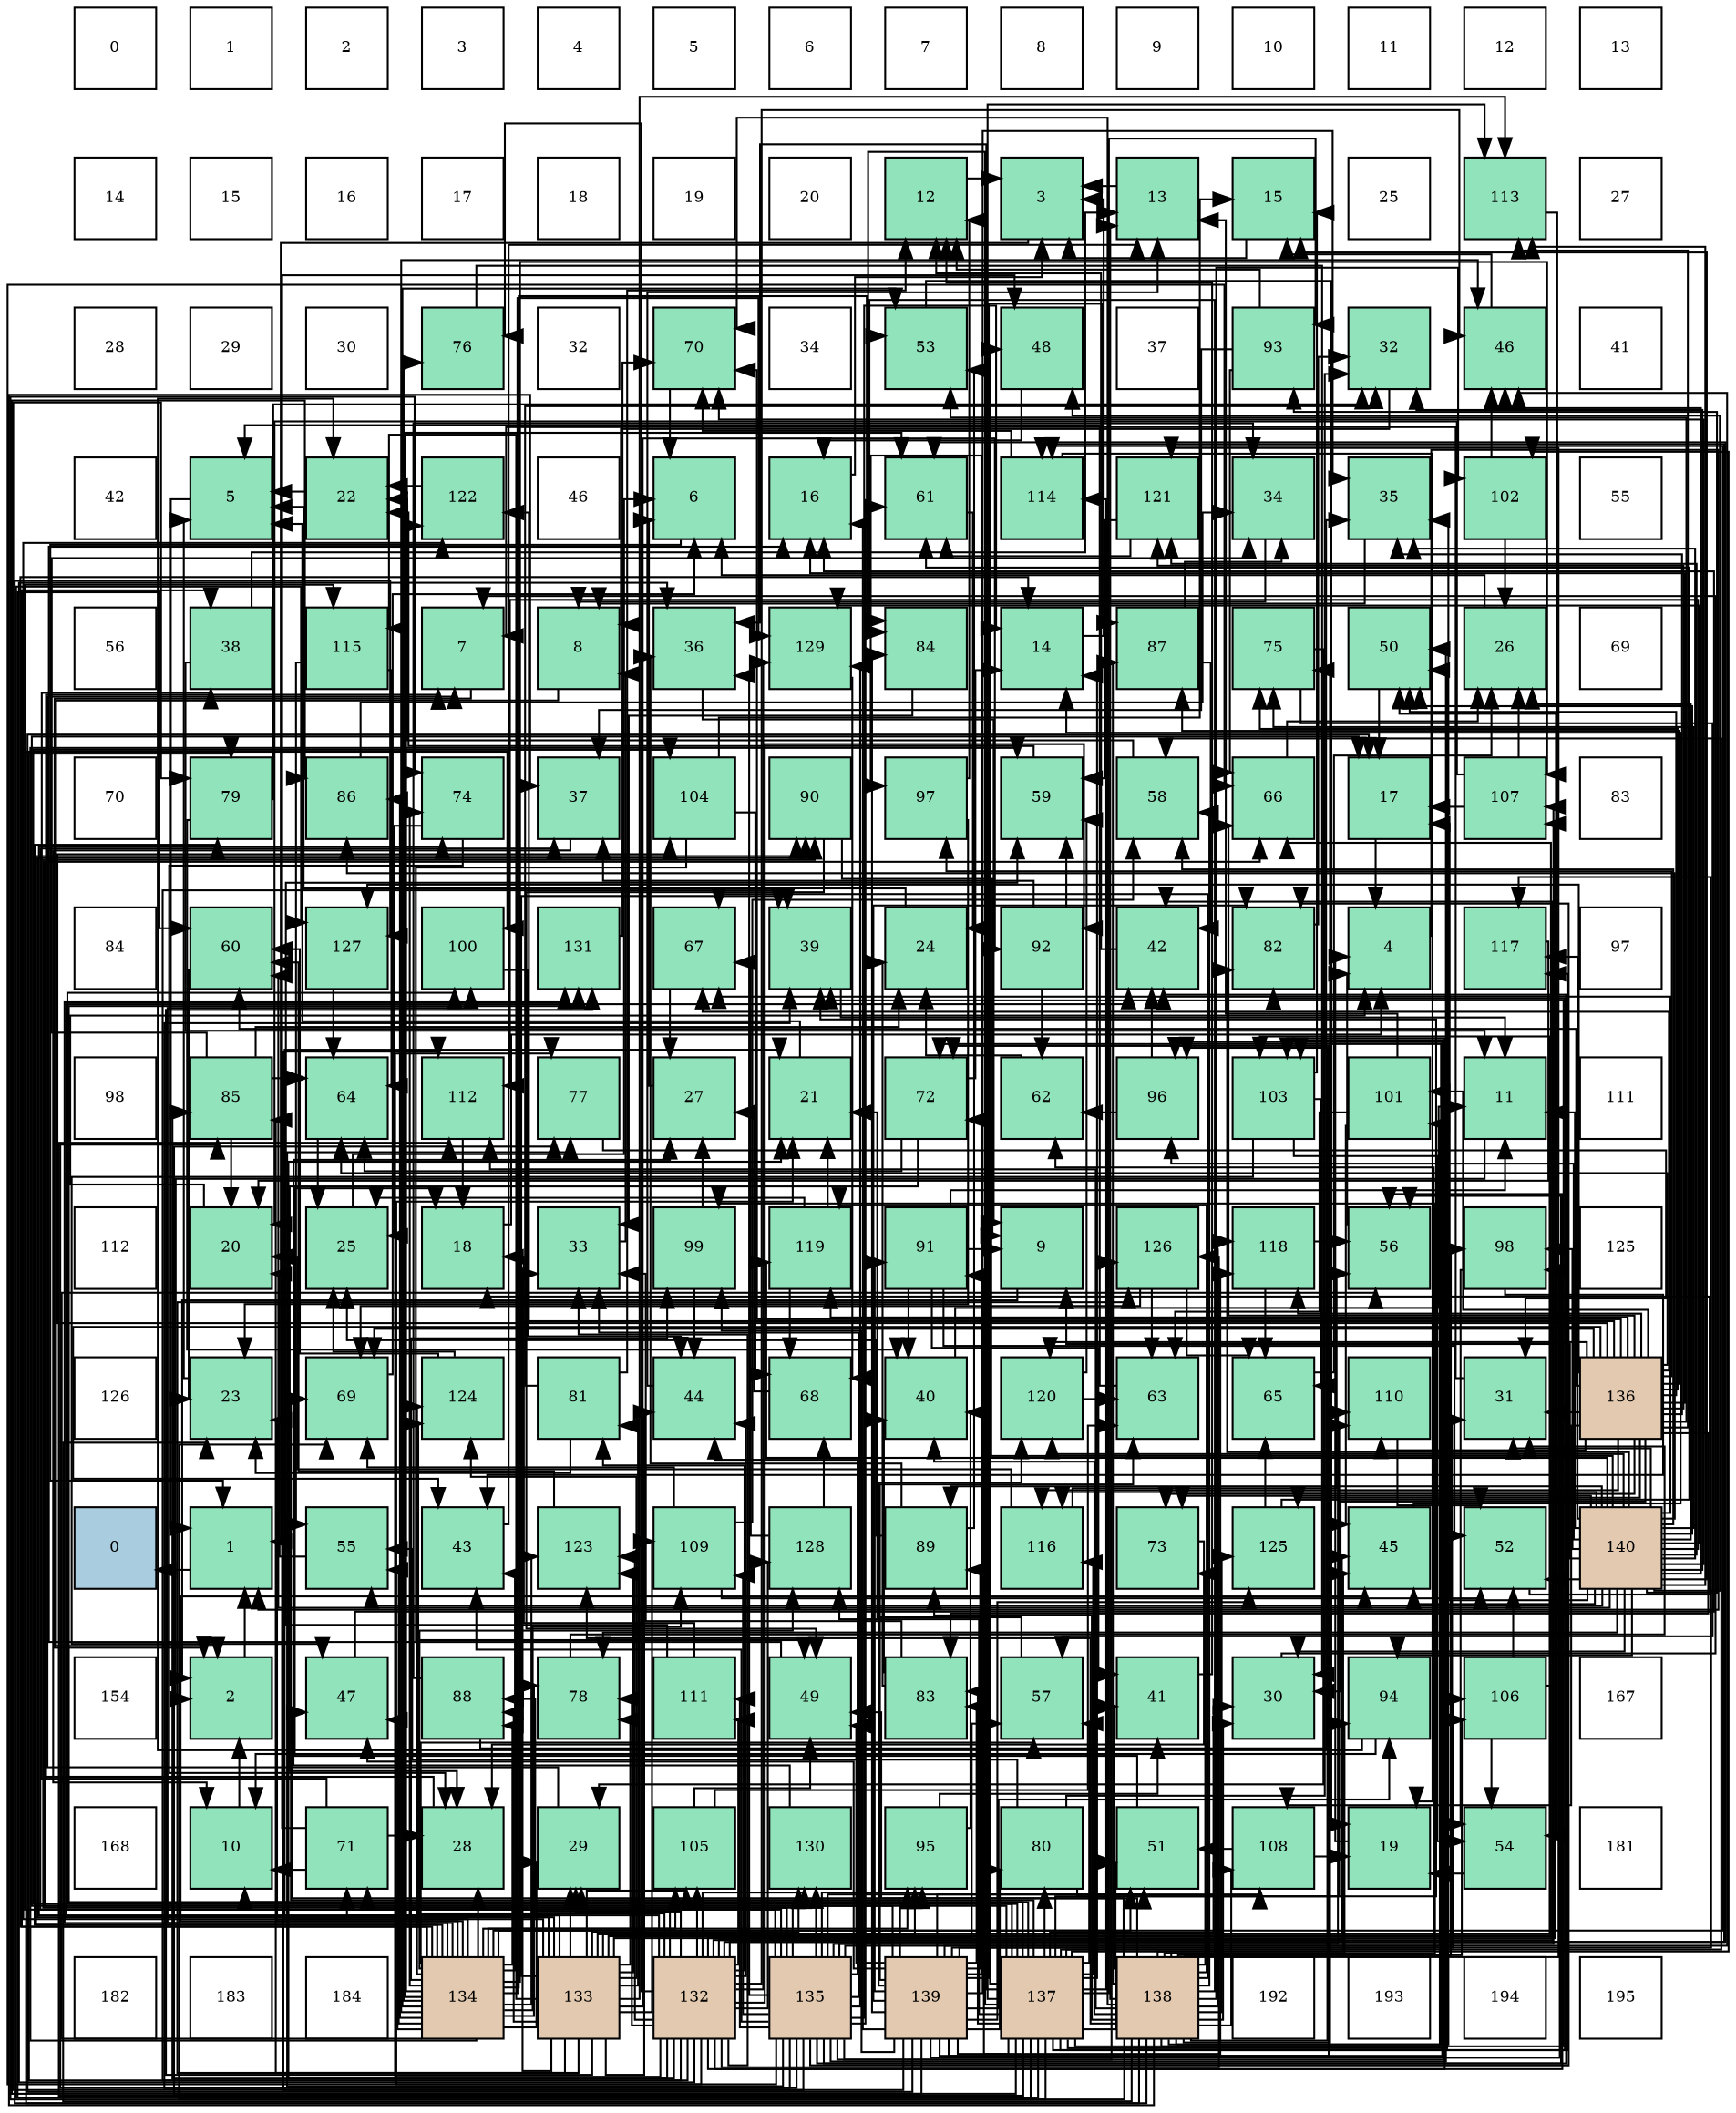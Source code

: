 digraph layout{
 rankdir=TB;
 splines=ortho;
 node [style=filled shape=square fixedsize=true width=0.6];
0[label="0", fontsize=8, fillcolor="#ffffff"];
1[label="1", fontsize=8, fillcolor="#ffffff"];
2[label="2", fontsize=8, fillcolor="#ffffff"];
3[label="3", fontsize=8, fillcolor="#ffffff"];
4[label="4", fontsize=8, fillcolor="#ffffff"];
5[label="5", fontsize=8, fillcolor="#ffffff"];
6[label="6", fontsize=8, fillcolor="#ffffff"];
7[label="7", fontsize=8, fillcolor="#ffffff"];
8[label="8", fontsize=8, fillcolor="#ffffff"];
9[label="9", fontsize=8, fillcolor="#ffffff"];
10[label="10", fontsize=8, fillcolor="#ffffff"];
11[label="11", fontsize=8, fillcolor="#ffffff"];
12[label="12", fontsize=8, fillcolor="#ffffff"];
13[label="13", fontsize=8, fillcolor="#ffffff"];
14[label="14", fontsize=8, fillcolor="#ffffff"];
15[label="15", fontsize=8, fillcolor="#ffffff"];
16[label="16", fontsize=8, fillcolor="#ffffff"];
17[label="17", fontsize=8, fillcolor="#ffffff"];
18[label="18", fontsize=8, fillcolor="#ffffff"];
19[label="19", fontsize=8, fillcolor="#ffffff"];
20[label="20", fontsize=8, fillcolor="#ffffff"];
21[label="12", fontsize=8, fillcolor="#91e3bb"];
22[label="3", fontsize=8, fillcolor="#91e3bb"];
23[label="13", fontsize=8, fillcolor="#91e3bb"];
24[label="15", fontsize=8, fillcolor="#91e3bb"];
25[label="25", fontsize=8, fillcolor="#ffffff"];
26[label="113", fontsize=8, fillcolor="#91e3bb"];
27[label="27", fontsize=8, fillcolor="#ffffff"];
28[label="28", fontsize=8, fillcolor="#ffffff"];
29[label="29", fontsize=8, fillcolor="#ffffff"];
30[label="30", fontsize=8, fillcolor="#ffffff"];
31[label="76", fontsize=8, fillcolor="#91e3bb"];
32[label="32", fontsize=8, fillcolor="#ffffff"];
33[label="70", fontsize=8, fillcolor="#91e3bb"];
34[label="34", fontsize=8, fillcolor="#ffffff"];
35[label="53", fontsize=8, fillcolor="#91e3bb"];
36[label="48", fontsize=8, fillcolor="#91e3bb"];
37[label="37", fontsize=8, fillcolor="#ffffff"];
38[label="93", fontsize=8, fillcolor="#91e3bb"];
39[label="32", fontsize=8, fillcolor="#91e3bb"];
40[label="46", fontsize=8, fillcolor="#91e3bb"];
41[label="41", fontsize=8, fillcolor="#ffffff"];
42[label="42", fontsize=8, fillcolor="#ffffff"];
43[label="5", fontsize=8, fillcolor="#91e3bb"];
44[label="22", fontsize=8, fillcolor="#91e3bb"];
45[label="122", fontsize=8, fillcolor="#91e3bb"];
46[label="46", fontsize=8, fillcolor="#ffffff"];
47[label="6", fontsize=8, fillcolor="#91e3bb"];
48[label="16", fontsize=8, fillcolor="#91e3bb"];
49[label="61", fontsize=8, fillcolor="#91e3bb"];
50[label="114", fontsize=8, fillcolor="#91e3bb"];
51[label="121", fontsize=8, fillcolor="#91e3bb"];
52[label="34", fontsize=8, fillcolor="#91e3bb"];
53[label="35", fontsize=8, fillcolor="#91e3bb"];
54[label="102", fontsize=8, fillcolor="#91e3bb"];
55[label="55", fontsize=8, fillcolor="#ffffff"];
56[label="56", fontsize=8, fillcolor="#ffffff"];
57[label="38", fontsize=8, fillcolor="#91e3bb"];
58[label="115", fontsize=8, fillcolor="#91e3bb"];
59[label="7", fontsize=8, fillcolor="#91e3bb"];
60[label="8", fontsize=8, fillcolor="#91e3bb"];
61[label="36", fontsize=8, fillcolor="#91e3bb"];
62[label="129", fontsize=8, fillcolor="#91e3bb"];
63[label="84", fontsize=8, fillcolor="#91e3bb"];
64[label="14", fontsize=8, fillcolor="#91e3bb"];
65[label="87", fontsize=8, fillcolor="#91e3bb"];
66[label="75", fontsize=8, fillcolor="#91e3bb"];
67[label="50", fontsize=8, fillcolor="#91e3bb"];
68[label="26", fontsize=8, fillcolor="#91e3bb"];
69[label="69", fontsize=8, fillcolor="#ffffff"];
70[label="70", fontsize=8, fillcolor="#ffffff"];
71[label="79", fontsize=8, fillcolor="#91e3bb"];
72[label="86", fontsize=8, fillcolor="#91e3bb"];
73[label="74", fontsize=8, fillcolor="#91e3bb"];
74[label="37", fontsize=8, fillcolor="#91e3bb"];
75[label="104", fontsize=8, fillcolor="#91e3bb"];
76[label="90", fontsize=8, fillcolor="#91e3bb"];
77[label="97", fontsize=8, fillcolor="#91e3bb"];
78[label="59", fontsize=8, fillcolor="#91e3bb"];
79[label="58", fontsize=8, fillcolor="#91e3bb"];
80[label="66", fontsize=8, fillcolor="#91e3bb"];
81[label="17", fontsize=8, fillcolor="#91e3bb"];
82[label="107", fontsize=8, fillcolor="#91e3bb"];
83[label="83", fontsize=8, fillcolor="#ffffff"];
84[label="84", fontsize=8, fillcolor="#ffffff"];
85[label="60", fontsize=8, fillcolor="#91e3bb"];
86[label="127", fontsize=8, fillcolor="#91e3bb"];
87[label="100", fontsize=8, fillcolor="#91e3bb"];
88[label="131", fontsize=8, fillcolor="#91e3bb"];
89[label="67", fontsize=8, fillcolor="#91e3bb"];
90[label="39", fontsize=8, fillcolor="#91e3bb"];
91[label="24", fontsize=8, fillcolor="#91e3bb"];
92[label="92", fontsize=8, fillcolor="#91e3bb"];
93[label="42", fontsize=8, fillcolor="#91e3bb"];
94[label="82", fontsize=8, fillcolor="#91e3bb"];
95[label="4", fontsize=8, fillcolor="#91e3bb"];
96[label="117", fontsize=8, fillcolor="#91e3bb"];
97[label="97", fontsize=8, fillcolor="#ffffff"];
98[label="98", fontsize=8, fillcolor="#ffffff"];
99[label="85", fontsize=8, fillcolor="#91e3bb"];
100[label="64", fontsize=8, fillcolor="#91e3bb"];
101[label="112", fontsize=8, fillcolor="#91e3bb"];
102[label="77", fontsize=8, fillcolor="#91e3bb"];
103[label="27", fontsize=8, fillcolor="#91e3bb"];
104[label="21", fontsize=8, fillcolor="#91e3bb"];
105[label="72", fontsize=8, fillcolor="#91e3bb"];
106[label="62", fontsize=8, fillcolor="#91e3bb"];
107[label="96", fontsize=8, fillcolor="#91e3bb"];
108[label="103", fontsize=8, fillcolor="#91e3bb"];
109[label="101", fontsize=8, fillcolor="#91e3bb"];
110[label="11", fontsize=8, fillcolor="#91e3bb"];
111[label="111", fontsize=8, fillcolor="#ffffff"];
112[label="112", fontsize=8, fillcolor="#ffffff"];
113[label="20", fontsize=8, fillcolor="#91e3bb"];
114[label="25", fontsize=8, fillcolor="#91e3bb"];
115[label="18", fontsize=8, fillcolor="#91e3bb"];
116[label="33", fontsize=8, fillcolor="#91e3bb"];
117[label="99", fontsize=8, fillcolor="#91e3bb"];
118[label="119", fontsize=8, fillcolor="#91e3bb"];
119[label="91", fontsize=8, fillcolor="#91e3bb"];
120[label="9", fontsize=8, fillcolor="#91e3bb"];
121[label="126", fontsize=8, fillcolor="#91e3bb"];
122[label="118", fontsize=8, fillcolor="#91e3bb"];
123[label="56", fontsize=8, fillcolor="#91e3bb"];
124[label="98", fontsize=8, fillcolor="#91e3bb"];
125[label="125", fontsize=8, fillcolor="#ffffff"];
126[label="126", fontsize=8, fillcolor="#ffffff"];
127[label="23", fontsize=8, fillcolor="#91e3bb"];
128[label="69", fontsize=8, fillcolor="#91e3bb"];
129[label="124", fontsize=8, fillcolor="#91e3bb"];
130[label="81", fontsize=8, fillcolor="#91e3bb"];
131[label="44", fontsize=8, fillcolor="#91e3bb"];
132[label="68", fontsize=8, fillcolor="#91e3bb"];
133[label="40", fontsize=8, fillcolor="#91e3bb"];
134[label="120", fontsize=8, fillcolor="#91e3bb"];
135[label="63", fontsize=8, fillcolor="#91e3bb"];
136[label="65", fontsize=8, fillcolor="#91e3bb"];
137[label="110", fontsize=8, fillcolor="#91e3bb"];
138[label="31", fontsize=8, fillcolor="#91e3bb"];
139[label="136", fontsize=8, fillcolor="#e3c9af"];
140[label="0", fontsize=8, fillcolor="#a9ccde"];
141[label="1", fontsize=8, fillcolor="#91e3bb"];
142[label="55", fontsize=8, fillcolor="#91e3bb"];
143[label="43", fontsize=8, fillcolor="#91e3bb"];
144[label="123", fontsize=8, fillcolor="#91e3bb"];
145[label="109", fontsize=8, fillcolor="#91e3bb"];
146[label="128", fontsize=8, fillcolor="#91e3bb"];
147[label="89", fontsize=8, fillcolor="#91e3bb"];
148[label="116", fontsize=8, fillcolor="#91e3bb"];
149[label="73", fontsize=8, fillcolor="#91e3bb"];
150[label="125", fontsize=8, fillcolor="#91e3bb"];
151[label="45", fontsize=8, fillcolor="#91e3bb"];
152[label="52", fontsize=8, fillcolor="#91e3bb"];
153[label="140", fontsize=8, fillcolor="#e3c9af"];
154[label="154", fontsize=8, fillcolor="#ffffff"];
155[label="2", fontsize=8, fillcolor="#91e3bb"];
156[label="47", fontsize=8, fillcolor="#91e3bb"];
157[label="88", fontsize=8, fillcolor="#91e3bb"];
158[label="78", fontsize=8, fillcolor="#91e3bb"];
159[label="111", fontsize=8, fillcolor="#91e3bb"];
160[label="49", fontsize=8, fillcolor="#91e3bb"];
161[label="83", fontsize=8, fillcolor="#91e3bb"];
162[label="57", fontsize=8, fillcolor="#91e3bb"];
163[label="41", fontsize=8, fillcolor="#91e3bb"];
164[label="30", fontsize=8, fillcolor="#91e3bb"];
165[label="94", fontsize=8, fillcolor="#91e3bb"];
166[label="106", fontsize=8, fillcolor="#91e3bb"];
167[label="167", fontsize=8, fillcolor="#ffffff"];
168[label="168", fontsize=8, fillcolor="#ffffff"];
169[label="10", fontsize=8, fillcolor="#91e3bb"];
170[label="71", fontsize=8, fillcolor="#91e3bb"];
171[label="28", fontsize=8, fillcolor="#91e3bb"];
172[label="29", fontsize=8, fillcolor="#91e3bb"];
173[label="105", fontsize=8, fillcolor="#91e3bb"];
174[label="130", fontsize=8, fillcolor="#91e3bb"];
175[label="95", fontsize=8, fillcolor="#91e3bb"];
176[label="80", fontsize=8, fillcolor="#91e3bb"];
177[label="51", fontsize=8, fillcolor="#91e3bb"];
178[label="108", fontsize=8, fillcolor="#91e3bb"];
179[label="19", fontsize=8, fillcolor="#91e3bb"];
180[label="54", fontsize=8, fillcolor="#91e3bb"];
181[label="181", fontsize=8, fillcolor="#ffffff"];
182[label="182", fontsize=8, fillcolor="#ffffff"];
183[label="183", fontsize=8, fillcolor="#ffffff"];
184[label="184", fontsize=8, fillcolor="#ffffff"];
185[label="134", fontsize=8, fillcolor="#e3c9af"];
186[label="133", fontsize=8, fillcolor="#e3c9af"];
187[label="132", fontsize=8, fillcolor="#e3c9af"];
188[label="135", fontsize=8, fillcolor="#e3c9af"];
189[label="139", fontsize=8, fillcolor="#e3c9af"];
190[label="137", fontsize=8, fillcolor="#e3c9af"];
191[label="138", fontsize=8, fillcolor="#e3c9af"];
192[label="192", fontsize=8, fillcolor="#ffffff"];
193[label="193", fontsize=8, fillcolor="#ffffff"];
194[label="194", fontsize=8, fillcolor="#ffffff"];
195[label="195", fontsize=8, fillcolor="#ffffff"];
edge [constraint=false, style=vis];141 -> 140;
155 -> 141;
22 -> 141;
95 -> 141;
43 -> 141;
47 -> 141;
59 -> 155;
60 -> 155;
120 -> 155;
169 -> 155;
110 -> 155;
21 -> 22;
23 -> 22;
64 -> 22;
24 -> 22;
48 -> 22;
81 -> 95;
115 -> 95;
179 -> 95;
113 -> 95;
104 -> 43;
44 -> 43;
127 -> 43;
91 -> 43;
114 -> 47;
68 -> 47;
103 -> 47;
171 -> 59;
172 -> 59;
164 -> 59;
138 -> 59;
39 -> 60;
116 -> 60;
52 -> 60;
53 -> 60;
61 -> 120;
74 -> 169;
57 -> 110;
57 -> 23;
90 -> 110;
133 -> 110;
163 -> 21;
93 -> 21;
143 -> 23;
131 -> 23;
151 -> 64;
40 -> 24;
156 -> 48;
36 -> 48;
160 -> 48;
67 -> 81;
177 -> 115;
152 -> 115;
35 -> 179;
180 -> 179;
142 -> 113;
123 -> 95;
162 -> 104;
79 -> 44;
78 -> 44;
85 -> 127;
49 -> 91;
106 -> 91;
135 -> 43;
100 -> 114;
136 -> 68;
80 -> 68;
89 -> 103;
132 -> 103;
128 -> 47;
33 -> 47;
170 -> 169;
170 -> 171;
170 -> 57;
170 -> 36;
105 -> 64;
105 -> 171;
105 -> 100;
149 -> 171;
73 -> 114;
73 -> 171;
66 -> 172;
66 -> 162;
31 -> 164;
102 -> 138;
158 -> 138;
71 -> 39;
71 -> 133;
176 -> 39;
176 -> 90;
176 -> 142;
130 -> 21;
130 -> 127;
130 -> 39;
94 -> 39;
161 -> 91;
161 -> 116;
161 -> 133;
63 -> 116;
99 -> 113;
99 -> 91;
99 -> 52;
99 -> 100;
72 -> 52;
65 -> 52;
65 -> 93;
157 -> 52;
157 -> 53;
147 -> 114;
147 -> 61;
147 -> 35;
76 -> 120;
76 -> 160;
119 -> 120;
119 -> 110;
119 -> 133;
119 -> 163;
119 -> 152;
92 -> 74;
92 -> 78;
92 -> 106;
38 -> 21;
38 -> 74;
38 -> 80;
165 -> 169;
165 -> 44;
175 -> 133;
175 -> 163;
107 -> 93;
107 -> 106;
77 -> 21;
77 -> 127;
124 -> 143;
124 -> 180;
117 -> 103;
117 -> 131;
87 -> 131;
109 -> 23;
109 -> 151;
109 -> 135;
54 -> 68;
54 -> 40;
108 -> 24;
108 -> 156;
108 -> 180;
108 -> 136;
75 -> 24;
75 -> 160;
75 -> 132;
173 -> 160;
173 -> 135;
166 -> 67;
166 -> 152;
166 -> 180;
82 -> 81;
82 -> 113;
82 -> 68;
178 -> 179;
178 -> 177;
145 -> 152;
145 -> 79;
145 -> 128;
137 -> 152;
159 -> 115;
159 -> 78;
101 -> 115;
26 -> 180;
50 -> 179;
50 -> 33;
58 -> 142;
58 -> 100;
148 -> 113;
148 -> 123;
96 -> 113;
122 -> 123;
122 -> 136;
118 -> 104;
118 -> 114;
118 -> 132;
134 -> 78;
134 -> 135;
51 -> 78;
51 -> 49;
45 -> 44;
144 -> 85;
129 -> 114;
129 -> 85;
150 -> 49;
150 -> 136;
121 -> 135;
121 -> 136;
121 -> 128;
86 -> 100;
146 -> 89;
146 -> 132;
62 -> 132;
174 -> 103;
88 -> 33;
187 -> 104;
187 -> 172;
187 -> 116;
187 -> 61;
187 -> 90;
187 -> 93;
187 -> 131;
187 -> 151;
187 -> 40;
187 -> 123;
187 -> 162;
187 -> 49;
187 -> 80;
187 -> 73;
187 -> 31;
187 -> 102;
187 -> 158;
187 -> 71;
187 -> 130;
187 -> 99;
187 -> 157;
187 -> 92;
187 -> 108;
187 -> 173;
187 -> 159;
187 -> 50;
187 -> 144;
187 -> 129;
187 -> 121;
187 -> 146;
187 -> 62;
187 -> 174;
186 -> 172;
186 -> 116;
186 -> 90;
186 -> 93;
186 -> 131;
186 -> 80;
186 -> 170;
186 -> 158;
186 -> 130;
186 -> 99;
186 -> 157;
186 -> 76;
186 -> 92;
186 -> 175;
186 -> 108;
186 -> 173;
186 -> 82;
186 -> 145;
186 -> 26;
186 -> 58;
186 -> 45;
186 -> 144;
186 -> 129;
186 -> 121;
186 -> 174;
186 -> 88;
185 -> 64;
185 -> 104;
185 -> 127;
185 -> 171;
185 -> 172;
185 -> 57;
185 -> 143;
185 -> 151;
185 -> 40;
185 -> 156;
185 -> 177;
185 -> 35;
185 -> 142;
185 -> 123;
185 -> 162;
185 -> 78;
185 -> 49;
185 -> 73;
185 -> 31;
185 -> 158;
185 -> 71;
185 -> 63;
185 -> 72;
185 -> 157;
185 -> 76;
185 -> 175;
185 -> 117;
185 -> 87;
185 -> 173;
185 -> 82;
185 -> 145;
185 -> 50;
185 -> 45;
185 -> 144;
185 -> 129;
185 -> 146;
185 -> 62;
185 -> 88;
188 -> 64;
188 -> 104;
188 -> 116;
188 -> 61;
188 -> 74;
188 -> 90;
188 -> 93;
188 -> 143;
188 -> 131;
188 -> 40;
188 -> 67;
188 -> 177;
188 -> 123;
188 -> 49;
188 -> 170;
188 -> 102;
188 -> 71;
188 -> 94;
188 -> 99;
188 -> 76;
188 -> 175;
188 -> 108;
188 -> 82;
188 -> 145;
188 -> 137;
188 -> 159;
188 -> 58;
188 -> 121;
188 -> 62;
188 -> 174;
139 -> 48;
139 -> 164;
139 -> 138;
139 -> 53;
139 -> 143;
139 -> 67;
139 -> 35;
139 -> 85;
139 -> 100;
139 -> 80;
139 -> 89;
139 -> 128;
139 -> 33;
139 -> 149;
139 -> 66;
139 -> 161;
139 -> 65;
139 -> 77;
139 -> 109;
139 -> 75;
139 -> 178;
139 -> 137;
139 -> 26;
139 -> 148;
139 -> 122;
139 -> 118;
139 -> 134;
139 -> 51;
139 -> 45;
139 -> 150;
139 -> 86;
190 -> 169;
190 -> 64;
190 -> 81;
190 -> 172;
190 -> 164;
190 -> 61;
190 -> 36;
190 -> 67;
190 -> 177;
190 -> 35;
190 -> 162;
190 -> 79;
190 -> 85;
190 -> 106;
190 -> 73;
190 -> 102;
190 -> 176;
190 -> 94;
190 -> 161;
190 -> 119;
190 -> 38;
190 -> 87;
190 -> 109;
190 -> 54;
190 -> 75;
190 -> 137;
190 -> 101;
190 -> 26;
190 -> 50;
190 -> 148;
190 -> 96;
190 -> 86;
190 -> 146;
190 -> 88;
191 -> 23;
191 -> 127;
191 -> 164;
191 -> 53;
191 -> 74;
191 -> 90;
191 -> 133;
191 -> 163;
191 -> 151;
191 -> 156;
191 -> 160;
191 -> 79;
191 -> 89;
191 -> 128;
191 -> 33;
191 -> 105;
191 -> 149;
191 -> 66;
191 -> 63;
191 -> 65;
191 -> 147;
191 -> 165;
191 -> 107;
191 -> 124;
191 -> 117;
191 -> 87;
191 -> 54;
191 -> 166;
191 -> 178;
191 -> 101;
191 -> 122;
191 -> 118;
191 -> 51;
191 -> 144;
191 -> 150;
191 -> 86;
189 -> 48;
189 -> 81;
189 -> 138;
189 -> 53;
189 -> 156;
189 -> 160;
189 -> 135;
189 -> 80;
189 -> 128;
189 -> 105;
189 -> 176;
189 -> 94;
189 -> 161;
189 -> 63;
189 -> 72;
189 -> 65;
189 -> 147;
189 -> 119;
189 -> 165;
189 -> 107;
189 -> 77;
189 -> 124;
189 -> 117;
189 -> 166;
189 -> 178;
189 -> 101;
189 -> 96;
189 -> 122;
189 -> 134;
189 -> 150;
153 -> 120;
153 -> 110;
153 -> 24;
153 -> 81;
153 -> 68;
153 -> 164;
153 -> 138;
153 -> 39;
153 -> 53;
153 -> 151;
153 -> 40;
153 -> 36;
153 -> 67;
153 -> 152;
153 -> 142;
153 -> 79;
153 -> 85;
153 -> 89;
153 -> 33;
153 -> 105;
153 -> 149;
153 -> 66;
153 -> 158;
153 -> 94;
153 -> 72;
153 -> 147;
153 -> 38;
153 -> 165;
153 -> 107;
153 -> 124;
153 -> 101;
153 -> 26;
153 -> 148;
153 -> 96;
153 -> 118;
153 -> 134;
153 -> 51;
153 -> 62;
edge [constraint=true, style=invis];
0 -> 14 -> 28 -> 42 -> 56 -> 70 -> 84 -> 98 -> 112 -> 126 -> 140 -> 154 -> 168 -> 182;
1 -> 15 -> 29 -> 43 -> 57 -> 71 -> 85 -> 99 -> 113 -> 127 -> 141 -> 155 -> 169 -> 183;
2 -> 16 -> 30 -> 44 -> 58 -> 72 -> 86 -> 100 -> 114 -> 128 -> 142 -> 156 -> 170 -> 184;
3 -> 17 -> 31 -> 45 -> 59 -> 73 -> 87 -> 101 -> 115 -> 129 -> 143 -> 157 -> 171 -> 185;
4 -> 18 -> 32 -> 46 -> 60 -> 74 -> 88 -> 102 -> 116 -> 130 -> 144 -> 158 -> 172 -> 186;
5 -> 19 -> 33 -> 47 -> 61 -> 75 -> 89 -> 103 -> 117 -> 131 -> 145 -> 159 -> 173 -> 187;
6 -> 20 -> 34 -> 48 -> 62 -> 76 -> 90 -> 104 -> 118 -> 132 -> 146 -> 160 -> 174 -> 188;
7 -> 21 -> 35 -> 49 -> 63 -> 77 -> 91 -> 105 -> 119 -> 133 -> 147 -> 161 -> 175 -> 189;
8 -> 22 -> 36 -> 50 -> 64 -> 78 -> 92 -> 106 -> 120 -> 134 -> 148 -> 162 -> 176 -> 190;
9 -> 23 -> 37 -> 51 -> 65 -> 79 -> 93 -> 107 -> 121 -> 135 -> 149 -> 163 -> 177 -> 191;
10 -> 24 -> 38 -> 52 -> 66 -> 80 -> 94 -> 108 -> 122 -> 136 -> 150 -> 164 -> 178 -> 192;
11 -> 25 -> 39 -> 53 -> 67 -> 81 -> 95 -> 109 -> 123 -> 137 -> 151 -> 165 -> 179 -> 193;
12 -> 26 -> 40 -> 54 -> 68 -> 82 -> 96 -> 110 -> 124 -> 138 -> 152 -> 166 -> 180 -> 194;
13 -> 27 -> 41 -> 55 -> 69 -> 83 -> 97 -> 111 -> 125 -> 139 -> 153 -> 167 -> 181 -> 195;
rank = same {0 -> 1 -> 2 -> 3 -> 4 -> 5 -> 6 -> 7 -> 8 -> 9 -> 10 -> 11 -> 12 -> 13};
rank = same {14 -> 15 -> 16 -> 17 -> 18 -> 19 -> 20 -> 21 -> 22 -> 23 -> 24 -> 25 -> 26 -> 27};
rank = same {28 -> 29 -> 30 -> 31 -> 32 -> 33 -> 34 -> 35 -> 36 -> 37 -> 38 -> 39 -> 40 -> 41};
rank = same {42 -> 43 -> 44 -> 45 -> 46 -> 47 -> 48 -> 49 -> 50 -> 51 -> 52 -> 53 -> 54 -> 55};
rank = same {56 -> 57 -> 58 -> 59 -> 60 -> 61 -> 62 -> 63 -> 64 -> 65 -> 66 -> 67 -> 68 -> 69};
rank = same {70 -> 71 -> 72 -> 73 -> 74 -> 75 -> 76 -> 77 -> 78 -> 79 -> 80 -> 81 -> 82 -> 83};
rank = same {84 -> 85 -> 86 -> 87 -> 88 -> 89 -> 90 -> 91 -> 92 -> 93 -> 94 -> 95 -> 96 -> 97};
rank = same {98 -> 99 -> 100 -> 101 -> 102 -> 103 -> 104 -> 105 -> 106 -> 107 -> 108 -> 109 -> 110 -> 111};
rank = same {112 -> 113 -> 114 -> 115 -> 116 -> 117 -> 118 -> 119 -> 120 -> 121 -> 122 -> 123 -> 124 -> 125};
rank = same {126 -> 127 -> 128 -> 129 -> 130 -> 131 -> 132 -> 133 -> 134 -> 135 -> 136 -> 137 -> 138 -> 139};
rank = same {140 -> 141 -> 142 -> 143 -> 144 -> 145 -> 146 -> 147 -> 148 -> 149 -> 150 -> 151 -> 152 -> 153};
rank = same {154 -> 155 -> 156 -> 157 -> 158 -> 159 -> 160 -> 161 -> 162 -> 163 -> 164 -> 165 -> 166 -> 167};
rank = same {168 -> 169 -> 170 -> 171 -> 172 -> 173 -> 174 -> 175 -> 176 -> 177 -> 178 -> 179 -> 180 -> 181};
rank = same {182 -> 183 -> 184 -> 185 -> 186 -> 187 -> 188 -> 189 -> 190 -> 191 -> 192 -> 193 -> 194 -> 195};
}